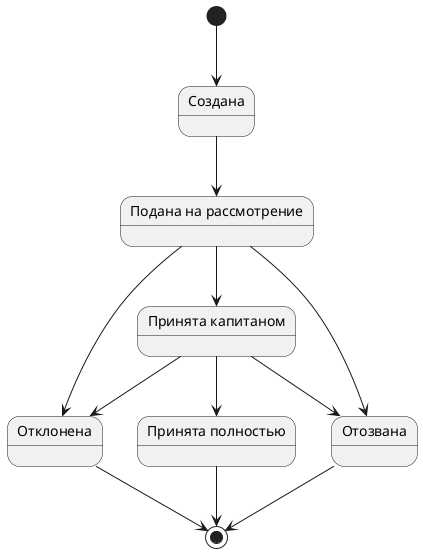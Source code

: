 @startuml

state "Создана" as created
state "Подана на рассмотрение" as submitted

state "Принята капитаном" as acceptedByCaptain
'Полностью принимает или отклоняет представитель администрации мероприятия
state "Принята полностью" as accepted
state "Отклонена" as rejected
'Отзывает податель заявки
state "Отозвана" as withdrawn

[*] --> created
created --> submitted
submitted --> rejected
submitted --> acceptedByCaptain
submitted --> withdrawn
acceptedByCaptain --> rejected
acceptedByCaptain --> accepted
acceptedByCaptain --> withdrawn

accepted --> [*]
rejected --> [*]
withdrawn --> [*]

@enduml